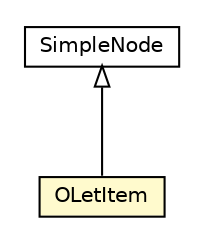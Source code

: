 #!/usr/local/bin/dot
#
# Class diagram 
# Generated by UMLGraph version R5_6-24-gf6e263 (http://www.umlgraph.org/)
#

digraph G {
	edge [fontname="Helvetica",fontsize=10,labelfontname="Helvetica",labelfontsize=10];
	node [fontname="Helvetica",fontsize=10,shape=plaintext];
	nodesep=0.25;
	ranksep=0.5;
	// com.orientechnologies.orient.core.sql.parser.OLetItem
	c2264553 [label=<<table title="com.orientechnologies.orient.core.sql.parser.OLetItem" border="0" cellborder="1" cellspacing="0" cellpadding="2" port="p" bgcolor="lemonChiffon" href="./OLetItem.html">
		<tr><td><table border="0" cellspacing="0" cellpadding="1">
<tr><td align="center" balign="center"> OLetItem </td></tr>
		</table></td></tr>
		</table>>, URL="./OLetItem.html", fontname="Helvetica", fontcolor="black", fontsize=10.0];
	// com.orientechnologies.orient.core.sql.parser.SimpleNode
	c2264602 [label=<<table title="com.orientechnologies.orient.core.sql.parser.SimpleNode" border="0" cellborder="1" cellspacing="0" cellpadding="2" port="p" href="./SimpleNode.html">
		<tr><td><table border="0" cellspacing="0" cellpadding="1">
<tr><td align="center" balign="center"> SimpleNode </td></tr>
		</table></td></tr>
		</table>>, URL="./SimpleNode.html", fontname="Helvetica", fontcolor="black", fontsize=10.0];
	//com.orientechnologies.orient.core.sql.parser.OLetItem extends com.orientechnologies.orient.core.sql.parser.SimpleNode
	c2264602:p -> c2264553:p [dir=back,arrowtail=empty];
}

